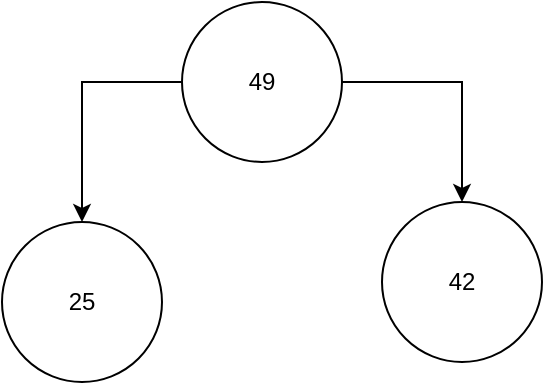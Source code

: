 <mxfile version="12.2.3" type="device" pages="1"><diagram id="ZsJnTW4BINEbM6VEobf5" name="Page-1"><mxGraphModel dx="493" dy="681" grid="1" gridSize="10" guides="1" tooltips="1" connect="1" arrows="1" fold="1" page="1" pageScale="1" pageWidth="850" pageHeight="1100" math="0" shadow="0"><root><mxCell id="0"/><mxCell id="1" parent="0"/><mxCell id="n_GCxX11FvoRGfN6xZqi-5" value="" style="edgeStyle=orthogonalEdgeStyle;rounded=0;orthogonalLoop=1;jettySize=auto;html=1;entryX=0.5;entryY=0;entryDx=0;entryDy=0;exitX=1;exitY=0.5;exitDx=0;exitDy=0;" edge="1" parent="1" source="n_GCxX11FvoRGfN6xZqi-3" target="n_GCxX11FvoRGfN6xZqi-1"><mxGeometry relative="1" as="geometry"><mxPoint x="220" y="60" as="sourcePoint"/><mxPoint x="270" y="110" as="targetPoint"/></mxGeometry></mxCell><mxCell id="n_GCxX11FvoRGfN6xZqi-7" value="" style="edgeStyle=orthogonalEdgeStyle;rounded=0;orthogonalLoop=1;jettySize=auto;html=1;entryX=0.5;entryY=0;entryDx=0;entryDy=0;exitX=0;exitY=0.5;exitDx=0;exitDy=0;" edge="1" parent="1" source="n_GCxX11FvoRGfN6xZqi-3" target="n_GCxX11FvoRGfN6xZqi-2"><mxGeometry relative="1" as="geometry"><mxPoint x="120" y="70" as="sourcePoint"/><mxPoint x="170" y="180" as="targetPoint"/></mxGeometry></mxCell><mxCell id="n_GCxX11FvoRGfN6xZqi-1" value="42" style="ellipse;whiteSpace=wrap;html=1;aspect=fixed;" vertex="1" parent="1"><mxGeometry x="230" y="120" width="80" height="80" as="geometry"/></mxCell><mxCell id="n_GCxX11FvoRGfN6xZqi-2" value="25" style="ellipse;whiteSpace=wrap;html=1;aspect=fixed;" vertex="1" parent="1"><mxGeometry x="40" y="130" width="80" height="80" as="geometry"/></mxCell><mxCell id="n_GCxX11FvoRGfN6xZqi-3" value="49" style="ellipse;whiteSpace=wrap;html=1;aspect=fixed;" vertex="1" parent="1"><mxGeometry x="130" y="20" width="80" height="80" as="geometry"/></mxCell></root></mxGraphModel></diagram></mxfile>